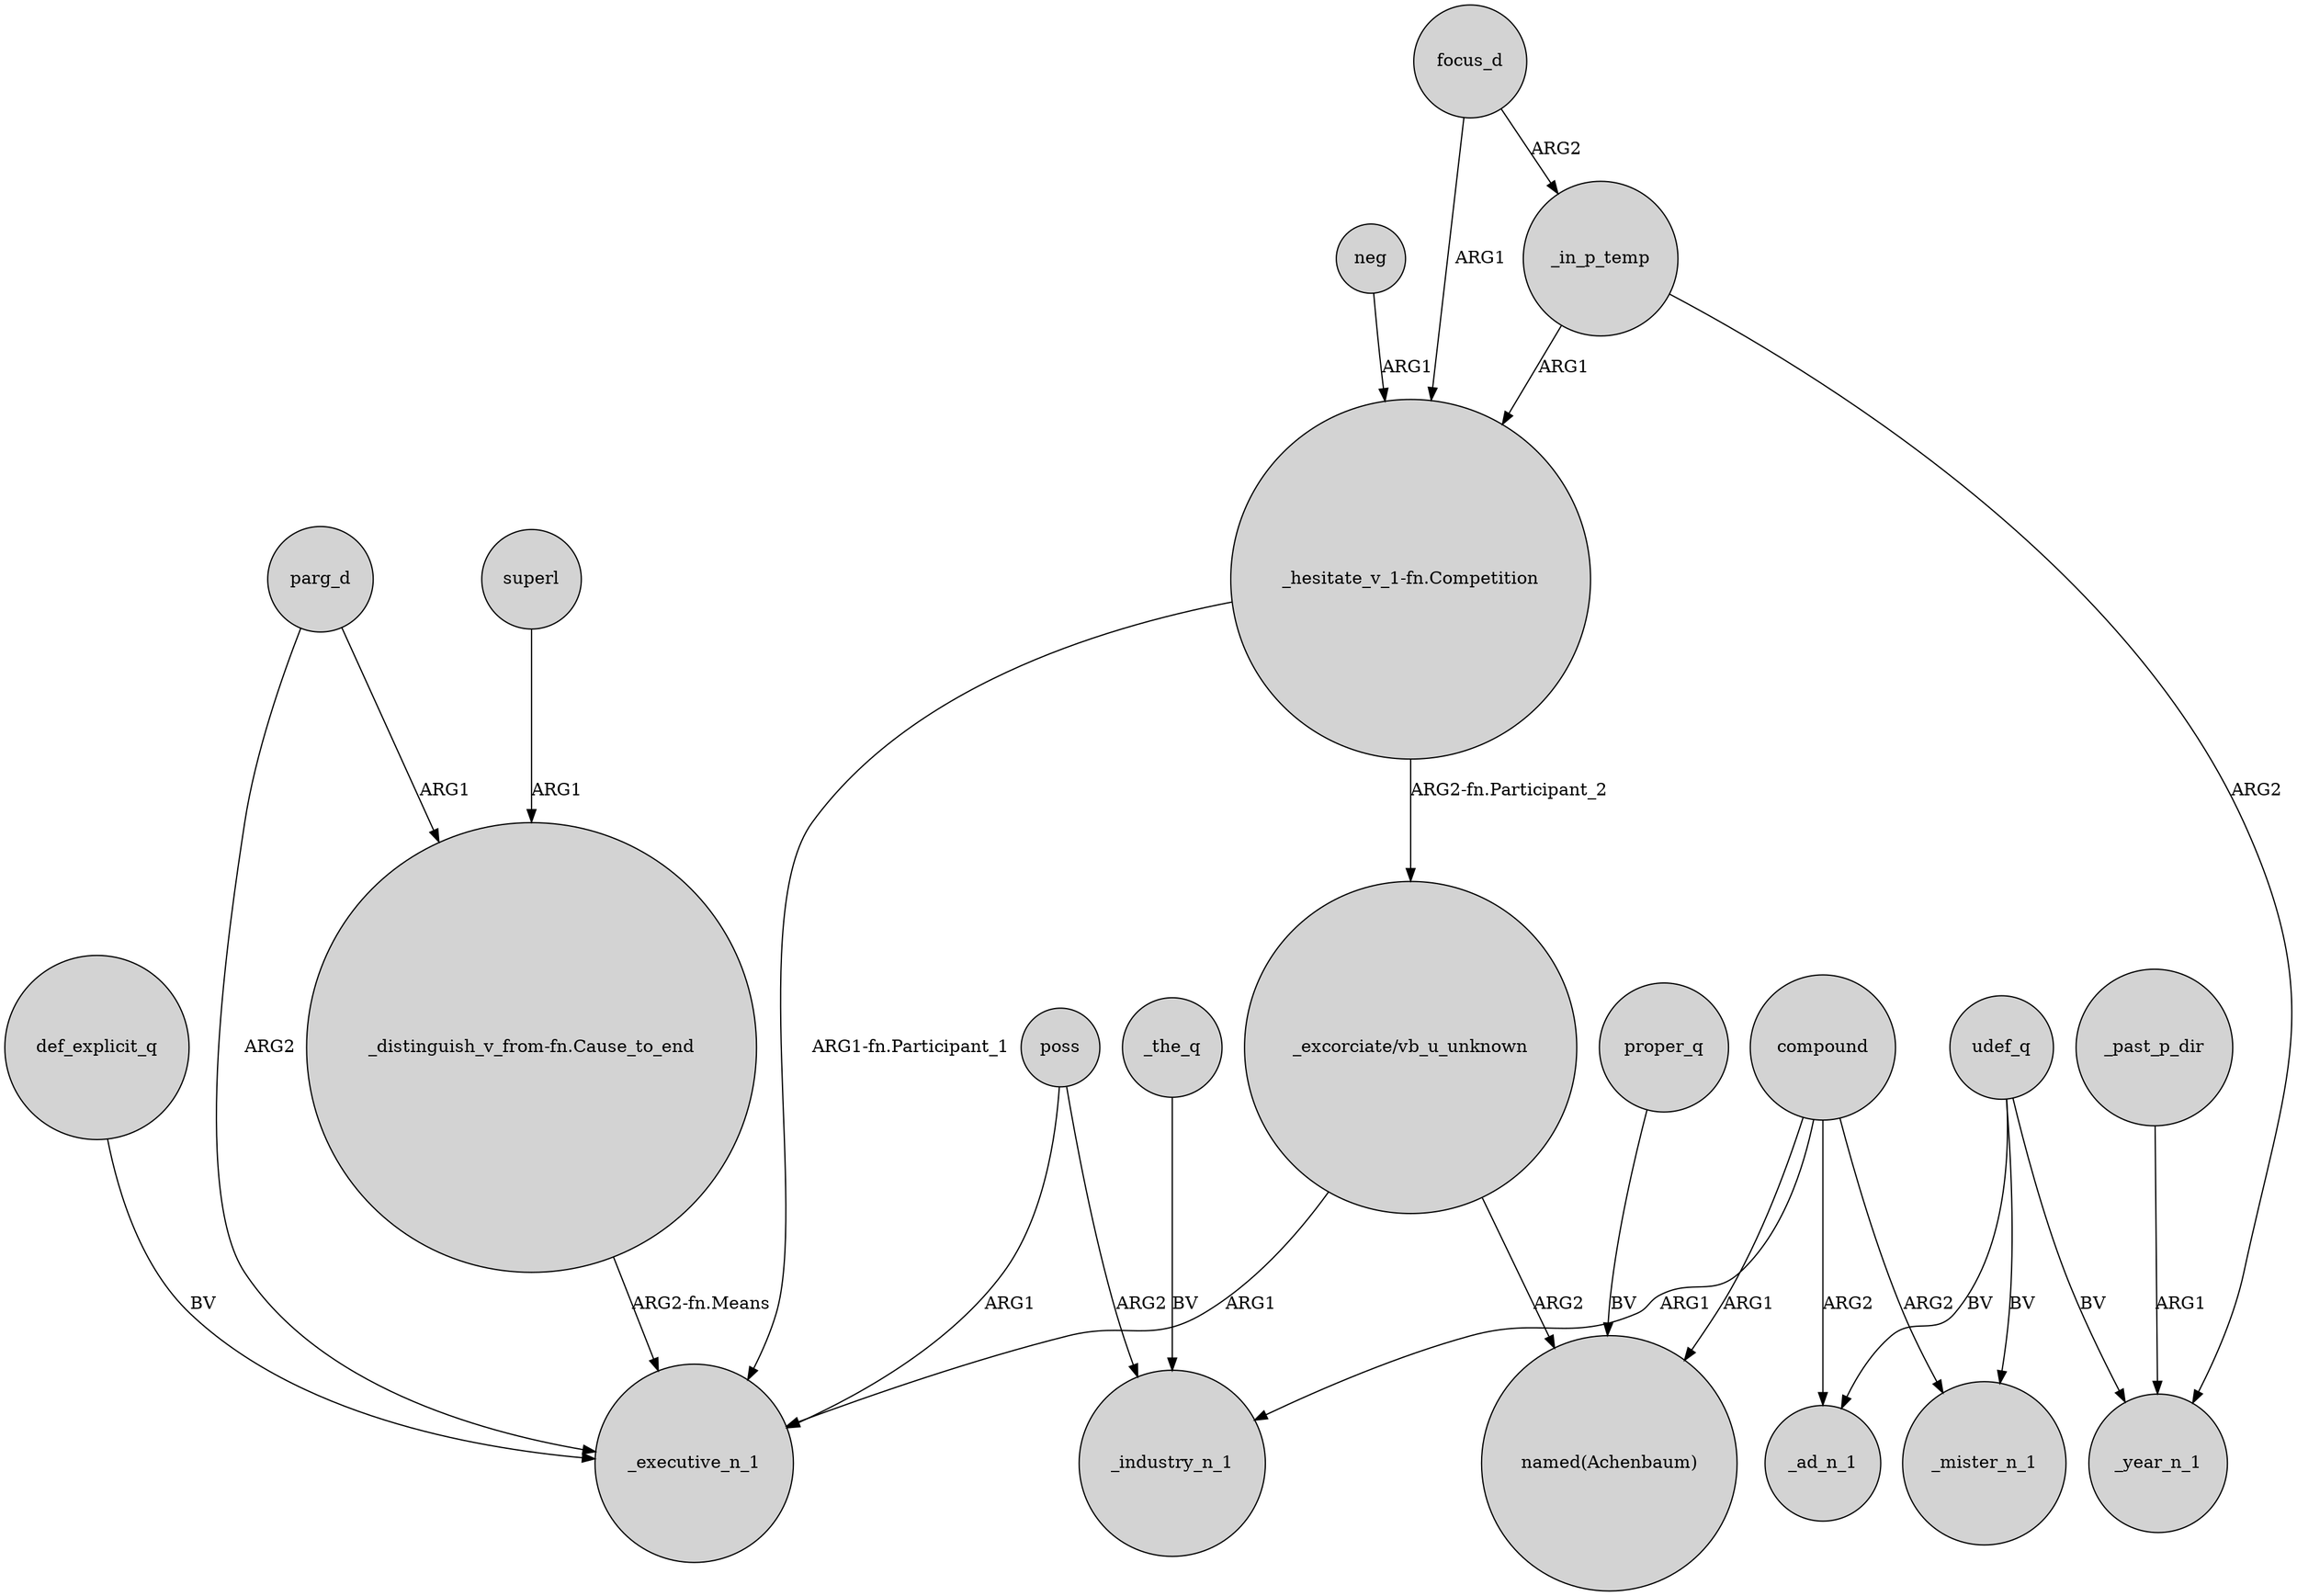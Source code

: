 digraph {
	node [shape=circle style=filled]
	"_distinguish_v_from-fn.Cause_to_end" -> _executive_n_1 [label="ARG2-fn.Means"]
	compound -> _mister_n_1 [label=ARG2]
	neg -> "_hesitate_v_1-fn.Competition" [label=ARG1]
	compound -> "named(Achenbaum)" [label=ARG1]
	"_excorciate/vb_u_unknown" -> _executive_n_1 [label=ARG1]
	udef_q -> _mister_n_1 [label=BV]
	def_explicit_q -> _executive_n_1 [label=BV]
	superl -> "_distinguish_v_from-fn.Cause_to_end" [label=ARG1]
	"_hesitate_v_1-fn.Competition" -> "_excorciate/vb_u_unknown" [label="ARG2-fn.Participant_2"]
	compound -> _industry_n_1 [label=ARG1]
	poss -> _industry_n_1 [label=ARG2]
	"_hesitate_v_1-fn.Competition" -> _executive_n_1 [label="ARG1-fn.Participant_1"]
	compound -> _ad_n_1 [label=ARG2]
	poss -> _executive_n_1 [label=ARG1]
	proper_q -> "named(Achenbaum)" [label=BV]
	focus_d -> _in_p_temp [label=ARG2]
	_in_p_temp -> _year_n_1 [label=ARG2]
	_past_p_dir -> _year_n_1 [label=ARG1]
	udef_q -> _year_n_1 [label=BV]
	parg_d -> _executive_n_1 [label=ARG2]
	parg_d -> "_distinguish_v_from-fn.Cause_to_end" [label=ARG1]
	udef_q -> _ad_n_1 [label=BV]
	_the_q -> _industry_n_1 [label=BV]
	_in_p_temp -> "_hesitate_v_1-fn.Competition" [label=ARG1]
	focus_d -> "_hesitate_v_1-fn.Competition" [label=ARG1]
	"_excorciate/vb_u_unknown" -> "named(Achenbaum)" [label=ARG2]
}
